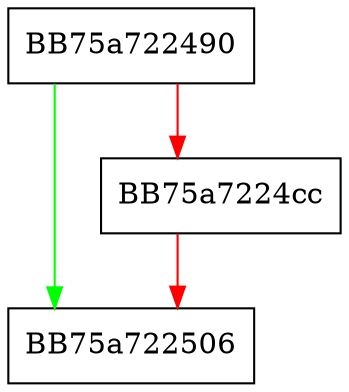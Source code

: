 digraph Init {
  node [shape="box"];
  graph [splines=ortho];
  BB75a722490 -> BB75a722506 [color="green"];
  BB75a722490 -> BB75a7224cc [color="red"];
  BB75a7224cc -> BB75a722506 [color="red"];
}